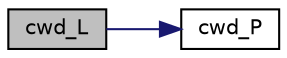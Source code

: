 digraph "cwd_L"
{
  bgcolor="transparent";
  edge [fontname="Helvetica",fontsize="10",labelfontname="Helvetica",labelfontsize="10"];
  node [fontname="Helvetica",fontsize="10",shape=record];
  rankdir="LR";
  Node1 [label="cwd_L",height=0.2,width=0.4,color="black", fillcolor="grey75", style="filled" fontcolor="black"];
  Node1 -> Node2 [color="midnightblue",fontsize="10",style="solid",fontname="Helvetica"];
  Node2 [label="cwd_P",height=0.2,width=0.4,color="black",URL="$namespaceFoam.html#a8ca1cb992bfc42929f3d2ada0065cb90",tooltip="The physical current working directory path name (pwd -P). "];
}
